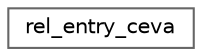 digraph "Graphical Class Hierarchy"
{
 // LATEX_PDF_SIZE
  bgcolor="transparent";
  edge [fontname=Helvetica,fontsize=10,labelfontname=Helvetica,labelfontsize=10];
  node [fontname=Helvetica,fontsize=10,shape=box,height=0.2,width=0.4];
  rankdir="LR";
  Node0 [id="Node000000",label="rel_entry_ceva",height=0.2,width=0.4,color="grey40", fillcolor="white", style="filled",URL="$struct_c_o_f_f_i_1_1rel__entry__ceva.html",tooltip="CEVA relocation entry."];
}
